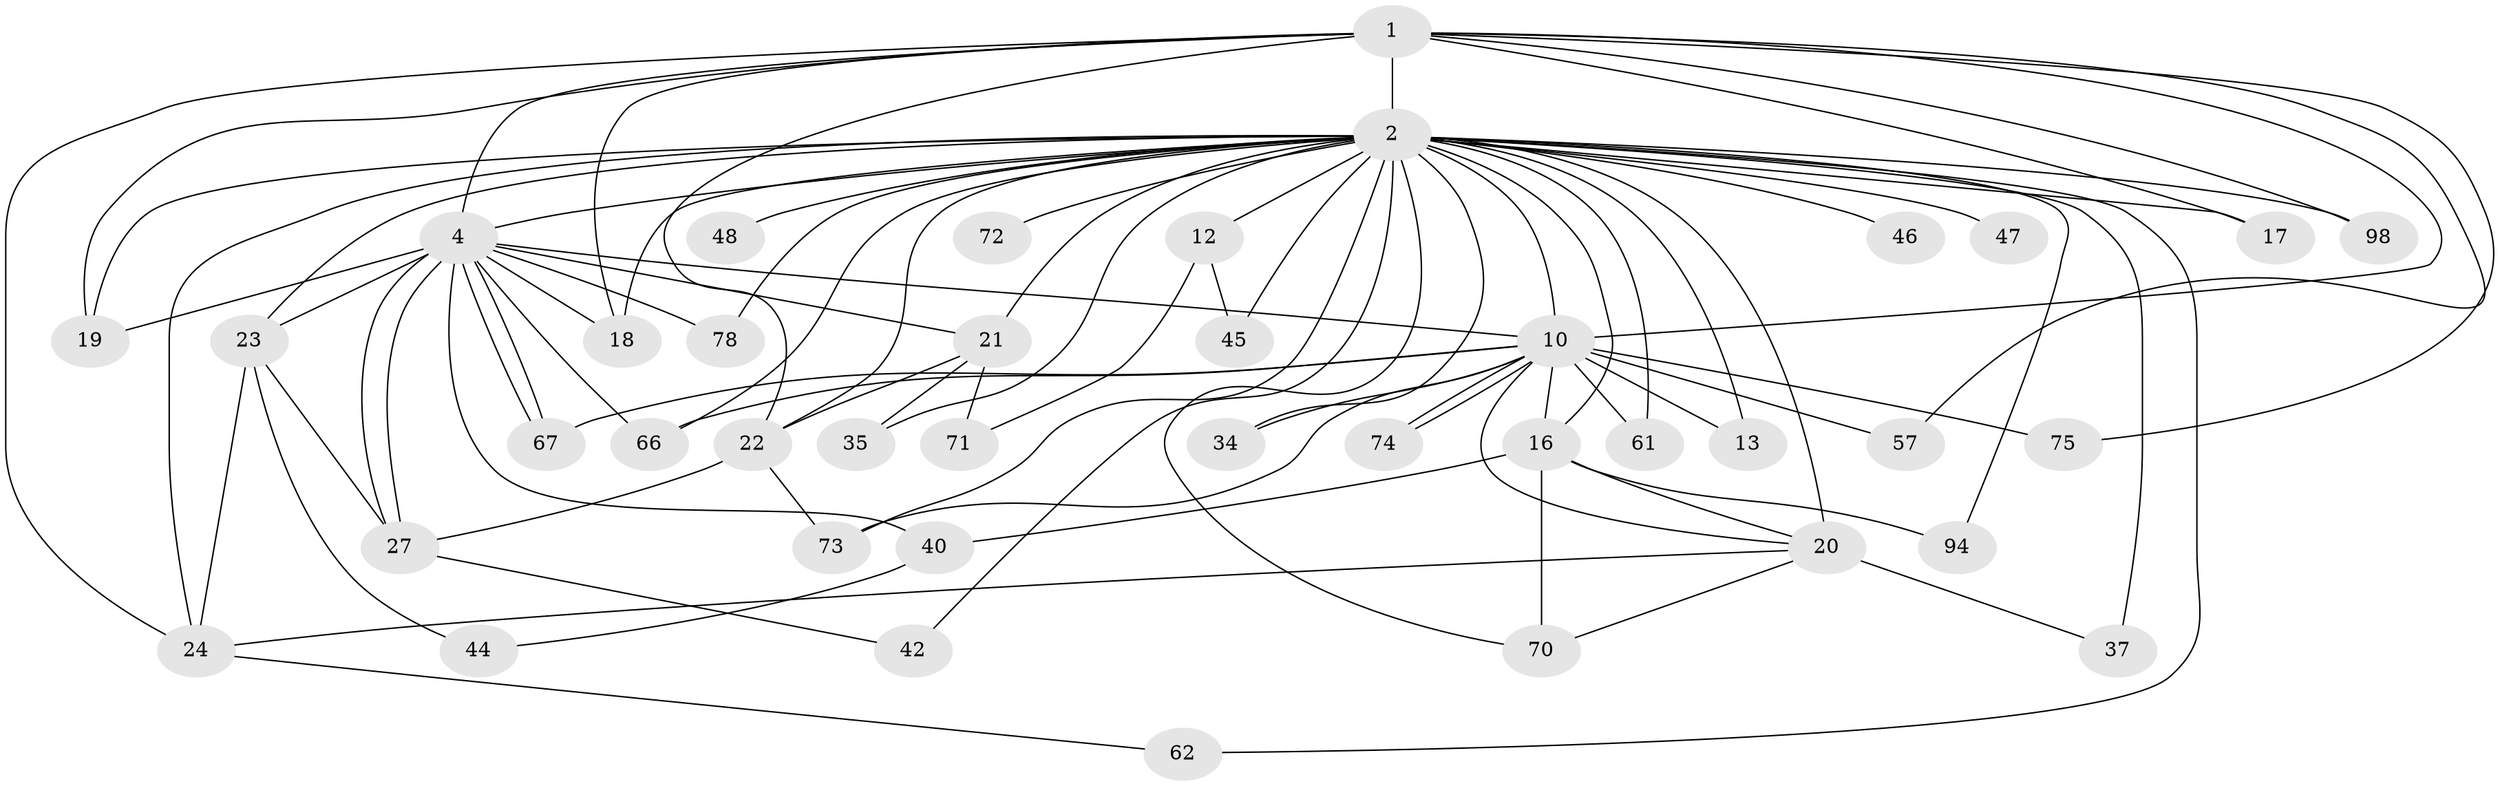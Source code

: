 // original degree distribution, {14: 0.00980392156862745, 24: 0.00980392156862745, 20: 0.0196078431372549, 23: 0.0196078431372549, 13: 0.00980392156862745, 21: 0.0196078431372549, 15: 0.00980392156862745, 3: 0.22549019607843138, 4: 0.0784313725490196, 8: 0.00980392156862745, 2: 0.5098039215686274, 12: 0.00980392156862745, 5: 0.0392156862745098, 7: 0.00980392156862745, 6: 0.0196078431372549}
// Generated by graph-tools (version 1.1) at 2025/17/03/04/25 18:17:26]
// undirected, 40 vertices, 85 edges
graph export_dot {
graph [start="1"]
  node [color=gray90,style=filled];
  1 [super="+14+5"];
  2 [super="+3+55+9+100+8+51+63+6+82+11+56"];
  4 [super="+28+86+99"];
  10 [super="+64+25+69+15+31"];
  12 [super="+32"];
  13 [super="+52"];
  16;
  17;
  18;
  19;
  20 [super="+77+102+49+65"];
  21 [super="+41+84"];
  22 [super="+92+36+26"];
  23 [super="+33+68+53"];
  24 [super="+83"];
  27;
  34;
  35;
  37 [super="+60"];
  40;
  42;
  44;
  45;
  46;
  47;
  48;
  57;
  61;
  62;
  66 [super="+91"];
  67;
  70 [super="+81"];
  71;
  72;
  73 [super="+93"];
  74;
  75;
  78;
  94;
  98;
  1 -- 2 [weight=14];
  1 -- 4 [weight=3];
  1 -- 10 [weight=2];
  1 -- 17;
  1 -- 18;
  1 -- 57;
  1 -- 98;
  1 -- 75;
  1 -- 19;
  1 -- 22 [weight=2];
  1 -- 24;
  2 -- 4 [weight=9];
  2 -- 10 [weight=11];
  2 -- 23 [weight=3];
  2 -- 45;
  2 -- 47 [weight=2];
  2 -- 12 [weight=3];
  2 -- 13 [weight=3];
  2 -- 19;
  2 -- 20 [weight=6];
  2 -- 22 [weight=3];
  2 -- 34 [weight=2];
  2 -- 48 [weight=2];
  2 -- 61 [weight=2];
  2 -- 62;
  2 -- 66;
  2 -- 94;
  2 -- 98;
  2 -- 72;
  2 -- 17;
  2 -- 18;
  2 -- 21 [weight=3];
  2 -- 35;
  2 -- 37 [weight=2];
  2 -- 42;
  2 -- 24 [weight=2];
  2 -- 73;
  2 -- 70;
  2 -- 46;
  2 -- 78;
  2 -- 16;
  4 -- 10 [weight=3];
  4 -- 21;
  4 -- 23;
  4 -- 27;
  4 -- 27;
  4 -- 40;
  4 -- 67;
  4 -- 67;
  4 -- 78;
  4 -- 66;
  4 -- 18;
  4 -- 19;
  10 -- 57;
  10 -- 66;
  10 -- 74;
  10 -- 74;
  10 -- 75;
  10 -- 67;
  10 -- 20;
  10 -- 61;
  10 -- 73;
  10 -- 13;
  10 -- 34;
  10 -- 16 [weight=2];
  12 -- 71;
  12 -- 45;
  16 -- 40;
  16 -- 94;
  16 -- 70;
  16 -- 20;
  20 -- 37;
  20 -- 24;
  20 -- 70;
  21 -- 35;
  21 -- 22;
  21 -- 71;
  22 -- 27;
  22 -- 73;
  23 -- 27;
  23 -- 44;
  23 -- 24;
  24 -- 62;
  27 -- 42;
  40 -- 44;
}
